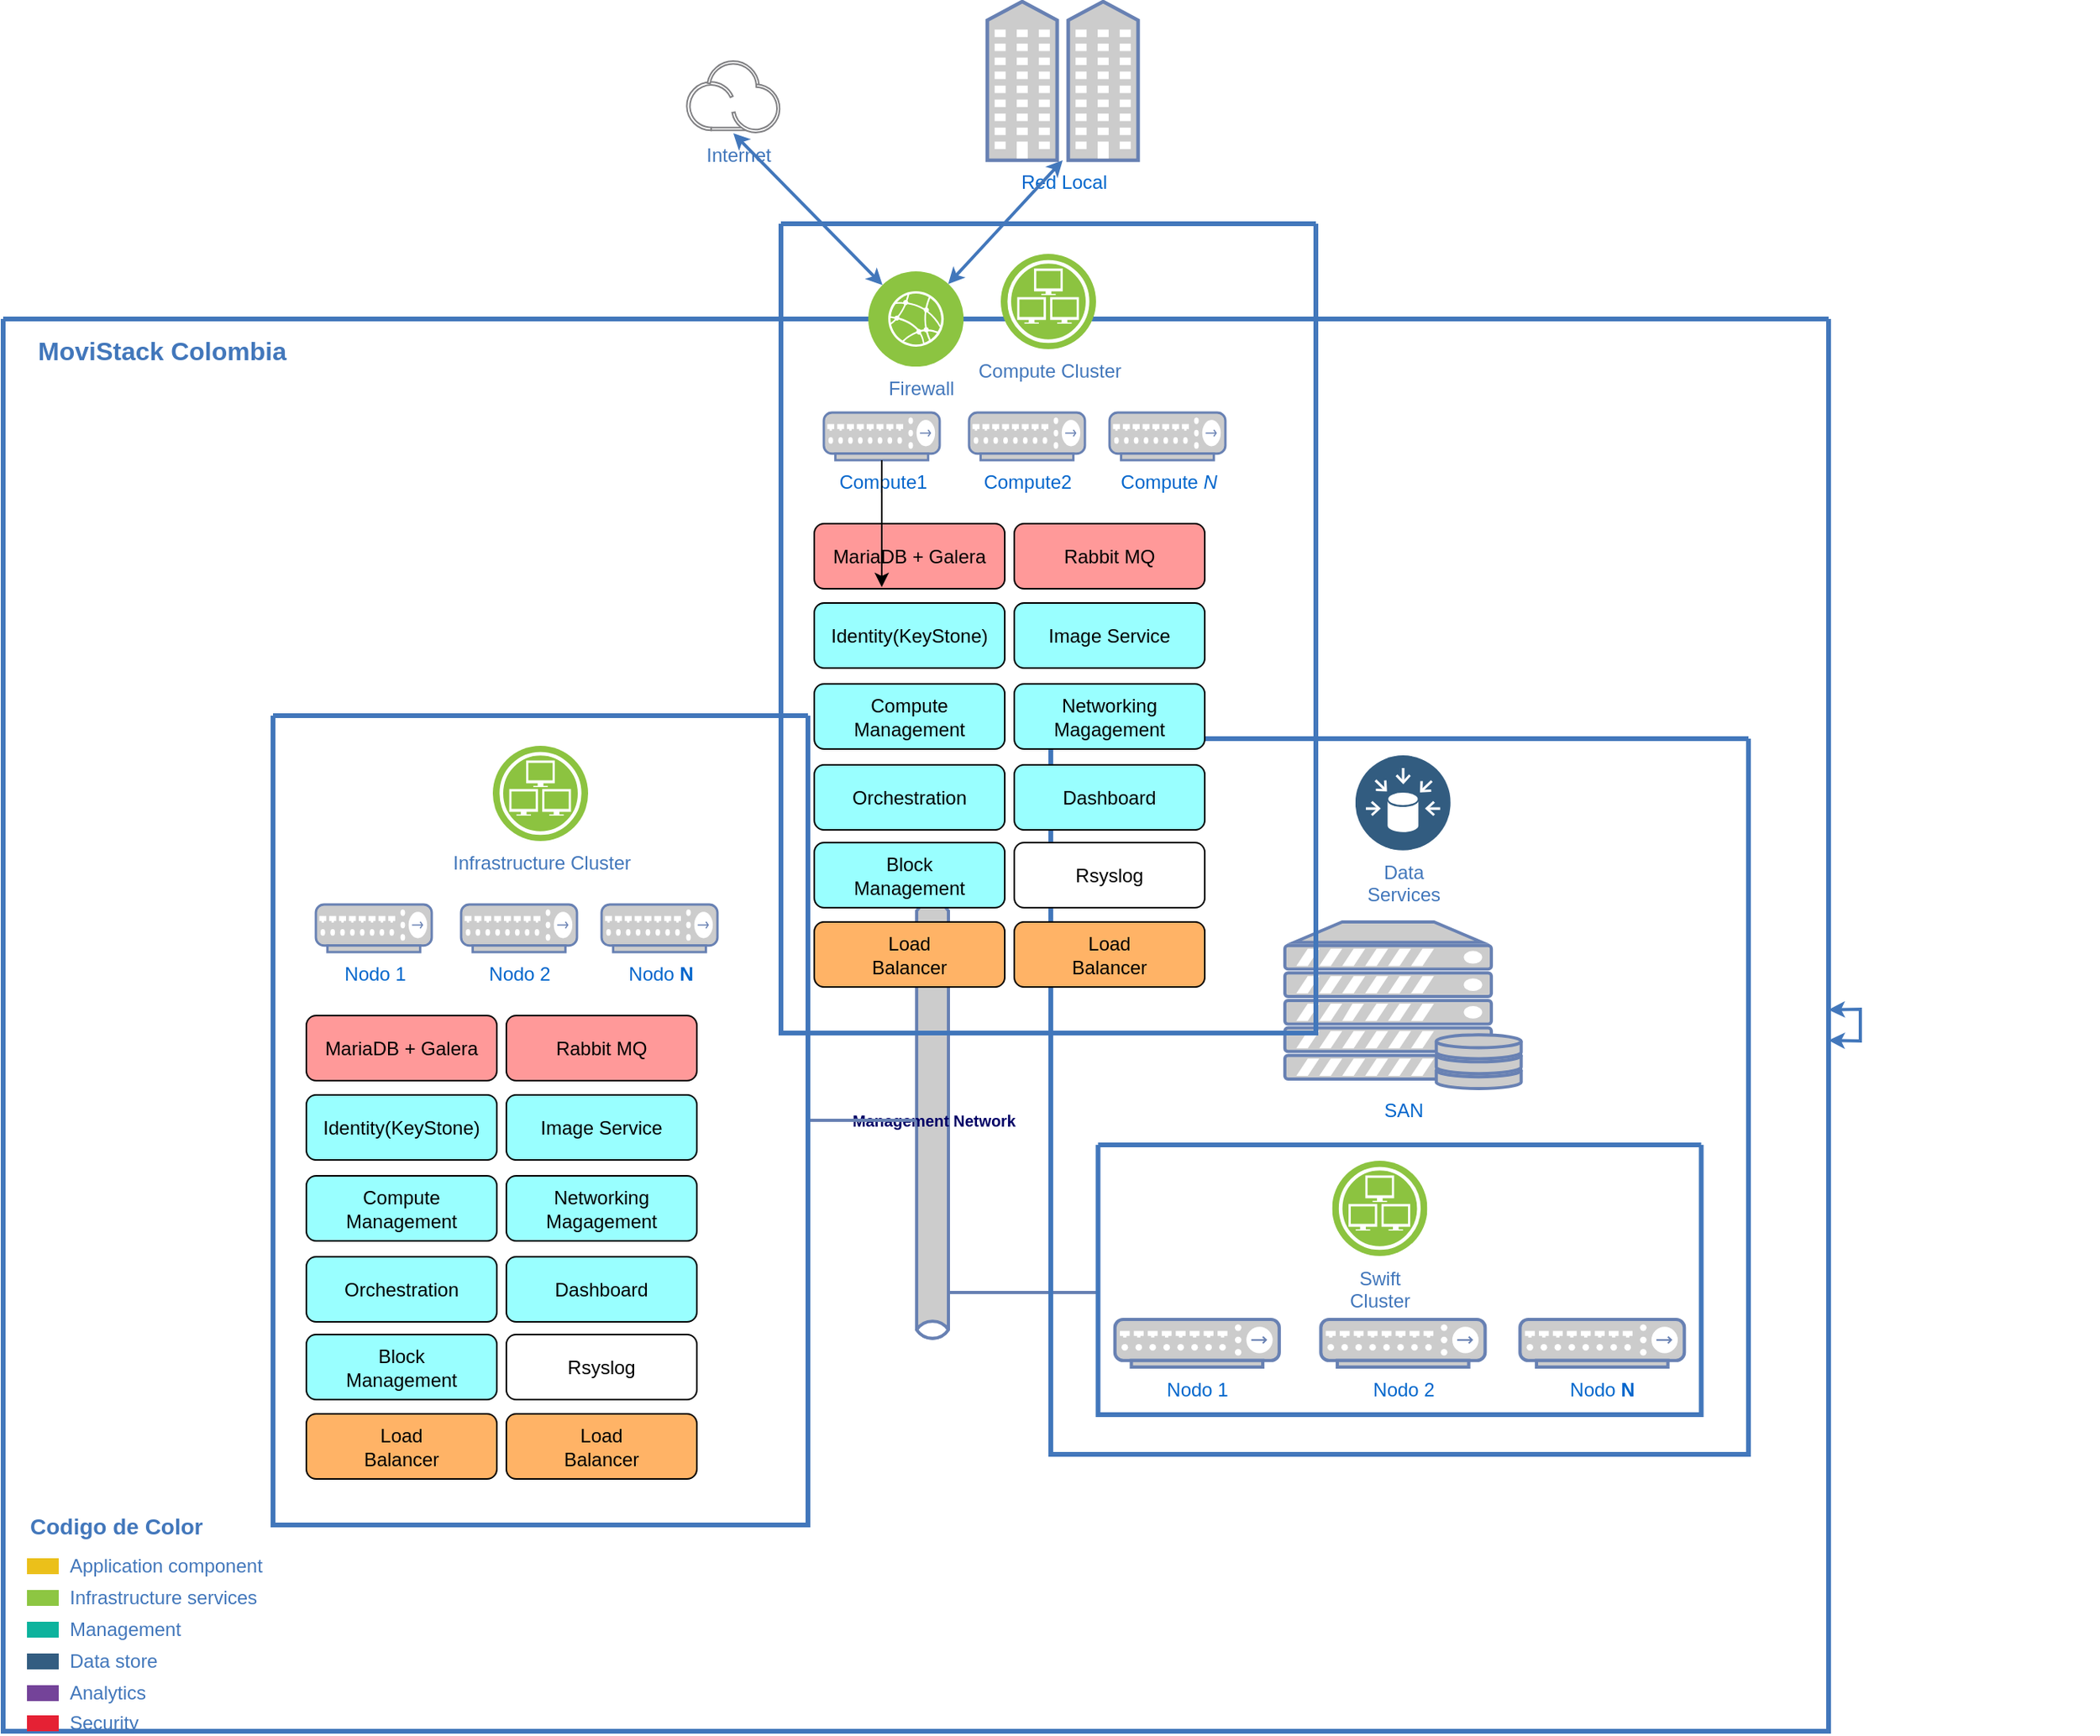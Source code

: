<mxfile version="13.9.2" type="github">
  <diagram id="2f404044-711c-603c-8f00-f6bb4c023d3c" name="Page-1">
    <mxGraphModel dx="1022" dy="1924" grid="1" gridSize="10" guides="1" tooltips="1" connect="1" arrows="1" fold="1" page="1" pageScale="1" pageWidth="827" pageHeight="1169" background="#ffffff" math="0" shadow="0">
      <root>
        <mxCell id="0" />
        <mxCell id="1" parent="0" />
        <mxCell id="63" value="d" style="swimlane;shadow=0;strokeColor=#4277BB;fillColor=#ffffff;fontColor=none;align=right;startSize=0;collapsible=0;noLabel=1;strokeWidth=3;" parent="1" vertex="1">
          <mxGeometry x="20" y="-670" width="1150" height="890" as="geometry" />
        </mxCell>
        <mxCell id="107" value="&lt;div&gt;MoviStack Colombia&lt;br&gt;&lt;/div&gt;" style="text;html=1;align=left;verticalAlign=middle;fontColor=#4277BB;shadow=0;dashed=0;strokeColor=none;fillColor=none;labelBackgroundColor=none;fontStyle=1;fontSize=16;spacingLeft=5;" parent="63" vertex="1">
          <mxGeometry x="15" y="10" width="150" height="20" as="geometry" />
        </mxCell>
        <mxCell id="109" value="Application component" style="rounded=0;html=1;shadow=0;labelBackgroundColor=none;strokeColor=none;strokeWidth=2;fillColor=#EBC01A;gradientColor=none;fontSize=12;fontColor=#4277BB;align=left;labelPosition=right;verticalLabelPosition=middle;verticalAlign=middle;spacingLeft=5;" parent="63" vertex="1">
          <mxGeometry x="15" y="781" width="20" height="10" as="geometry" />
        </mxCell>
        <mxCell id="110" value="Infrastructure services" style="rounded=0;html=1;shadow=0;labelBackgroundColor=none;strokeColor=none;strokeWidth=2;fillColor=#8DC642;gradientColor=none;fontSize=12;fontColor=#4277BB;align=left;labelPosition=right;verticalLabelPosition=middle;verticalAlign=middle;spacingLeft=5;" parent="63" vertex="1">
          <mxGeometry x="15" y="801" width="20" height="10" as="geometry" />
        </mxCell>
        <mxCell id="111" value="Management" style="rounded=0;html=1;shadow=0;labelBackgroundColor=none;strokeColor=none;strokeWidth=2;fillColor=#0DB39D;gradientColor=none;fontSize=12;fontColor=#4277BB;align=left;labelPosition=right;verticalLabelPosition=middle;verticalAlign=middle;spacingLeft=5;" parent="63" vertex="1">
          <mxGeometry x="15" y="821" width="20" height="10" as="geometry" />
        </mxCell>
        <mxCell id="112" value="Data store" style="rounded=0;html=1;shadow=0;labelBackgroundColor=none;strokeColor=none;strokeWidth=2;fillColor=#335D81;gradientColor=none;fontSize=12;fontColor=#4277BB;align=left;labelPosition=right;verticalLabelPosition=middle;verticalAlign=middle;spacingLeft=5;" parent="63" vertex="1">
          <mxGeometry x="15" y="841" width="20" height="10" as="geometry" />
        </mxCell>
        <mxCell id="113" value="Analytics" style="rounded=0;html=1;shadow=0;labelBackgroundColor=none;strokeColor=none;strokeWidth=2;fillColor=#744399;gradientColor=none;fontSize=12;fontColor=#4277BB;align=left;labelPosition=right;verticalLabelPosition=middle;verticalAlign=middle;spacingLeft=5;" parent="63" vertex="1">
          <mxGeometry x="15" y="861" width="20" height="10" as="geometry" />
        </mxCell>
        <mxCell id="115" value="Security" style="rounded=0;html=1;shadow=0;labelBackgroundColor=none;strokeColor=none;strokeWidth=2;fillColor=#E52134;gradientColor=none;fontSize=12;fontColor=#4277BB;align=left;labelPosition=right;verticalLabelPosition=middle;verticalAlign=middle;spacingLeft=5;" parent="63" vertex="1">
          <mxGeometry x="15" y="880" width="20" height="10" as="geometry" />
        </mxCell>
        <mxCell id="117" value="Codigo de Color" style="text;html=1;align=left;verticalAlign=middle;fontColor=#4277BB;shadow=0;dashed=0;strokeColor=none;fillColor=none;labelBackgroundColor=none;fontStyle=1;fontSize=14;spacingLeft=0;" parent="63" vertex="1">
          <mxGeometry x="15" y="751" width="150" height="20" as="geometry" />
        </mxCell>
        <mxCell id="185" style="edgeStyle=orthogonalEdgeStyle;rounded=0;html=1;exitX=0.75;exitY=0;entryX=0.75;entryY=0;labelBackgroundColor=#ffffff;startArrow=classic;startFill=1;startSize=4;endSize=4;jettySize=auto;orthogonalLoop=1;strokeColor=#EDC11C;strokeWidth=2;fontSize=12;fontColor=#4277BB;" parent="63" edge="1">
          <mxGeometry relative="1" as="geometry">
            <mxPoint x="88.416" y="193.167" as="sourcePoint" />
            <mxPoint x="88.416" y="193.167" as="targetPoint" />
          </mxGeometry>
        </mxCell>
        <mxCell id="r0c3RGa3e9_HJlfcR4p_-210" value="&lt;h5&gt;&lt;font color=&quot;#000066&quot;&gt;Management Network&lt;/font&gt;&lt;/h5&gt;" style="html=1;fillColor=#CCCCCC;strokeColor=#6881B3;gradientColor=none;gradientDirection=north;strokeWidth=2;shape=mxgraph.networks.bus;gradientColor=none;gradientDirection=north;fontColor=#ffffff;perimeter=backbonePerimeter;backboneSize=20;direction=south;" parent="63" vertex="1">
          <mxGeometry x="530" y="365" width="111" height="280" as="geometry" />
        </mxCell>
        <mxCell id="r0c3RGa3e9_HJlfcR4p_-213" value="" style="strokeColor=#6881B3;edgeStyle=none;rounded=0;endArrow=none;html=1;strokeWidth=2;exitX=0.001;exitY=0.547;exitDx=0;exitDy=0;exitPerimeter=0;" parent="63" source="cRJQLeUhSExgf8Py-p7z-227" target="r0c3RGa3e9_HJlfcR4p_-210" edge="1">
          <mxGeometry relative="1" as="geometry">
            <mxPoint x="917" y="763" as="sourcePoint" />
          </mxGeometry>
        </mxCell>
        <mxCell id="r0c3RGa3e9_HJlfcR4p_-215" value="" style="strokeColor=#6881B3;edgeStyle=none;rounded=0;endArrow=none;html=1;strokeWidth=2;" parent="63" source="174" target="r0c3RGa3e9_HJlfcR4p_-210" edge="1">
          <mxGeometry relative="1" as="geometry">
            <mxPoint x="700" y="560" as="sourcePoint" />
          </mxGeometry>
        </mxCell>
        <mxCell id="174" value="" style="swimlane;shadow=0;labelBackgroundColor=#007FFF;strokeColor=#4277BB;fillColor=none;gradientColor=none;fontColor=#000000;align=right;collapsible=0;startSize=0;strokeWidth=3;" parent="63" vertex="1">
          <mxGeometry x="170" y="250" width="337" height="510" as="geometry" />
        </mxCell>
        <mxCell id="176" value="Infrastructure Cluster" style="aspect=fixed;perimeter=ellipsePerimeter;html=1;align=center;shadow=0;dashed=0;image;image=img/lib/ibm/infrastructure/infrastructure_services.svg;labelBackgroundColor=none;strokeColor=#4277BB;strokeWidth=2;fillColor=none;gradientColor=none;fontSize=12;fontColor=#4277BB;" parent="174" vertex="1">
          <mxGeometry x="138.5" y="19" width="60" height="60" as="geometry" />
        </mxCell>
        <mxCell id="r0c3RGa3e9_HJlfcR4p_-209" value="Nodo 1" style="fontColor=#0066CC;verticalAlign=top;verticalLabelPosition=bottom;labelPosition=center;align=center;html=1;outlineConnect=0;fillColor=#CCCCCC;strokeColor=#6881B3;gradientColor=none;gradientDirection=north;strokeWidth=2;shape=mxgraph.networks.hub;" parent="174" vertex="1">
          <mxGeometry x="27" y="119" width="73" height="30" as="geometry" />
        </mxCell>
        <mxCell id="r0c3RGa3e9_HJlfcR4p_-224" value="Nodo &lt;b&gt;N&lt;/b&gt;" style="fontColor=#0066CC;verticalAlign=top;verticalLabelPosition=bottom;labelPosition=center;align=center;html=1;outlineConnect=0;fillColor=#CCCCCC;strokeColor=#6881B3;gradientColor=none;gradientDirection=north;strokeWidth=2;shape=mxgraph.networks.hub;" parent="174" vertex="1">
          <mxGeometry x="207" y="119" width="73" height="30" as="geometry" />
        </mxCell>
        <mxCell id="r0c3RGa3e9_HJlfcR4p_-223" value="&lt;div&gt;Nodo 2&lt;/div&gt;&lt;div&gt;&lt;br&gt;&lt;/div&gt;" style="fontColor=#0066CC;verticalAlign=top;verticalLabelPosition=bottom;labelPosition=center;align=center;html=1;outlineConnect=0;fillColor=#CCCCCC;strokeColor=#6881B3;gradientColor=none;gradientDirection=north;strokeWidth=2;shape=mxgraph.networks.hub;" parent="174" vertex="1">
          <mxGeometry x="118.5" y="119" width="73" height="30" as="geometry" />
        </mxCell>
        <mxCell id="cRJQLeUhSExgf8Py-p7z-193" value="MariaDB + Galera" style="shape=ext;rounded=1;html=1;whiteSpace=wrap;fillColor=#FF9999;" parent="174" vertex="1">
          <mxGeometry x="21" y="189" width="120" height="41" as="geometry" />
        </mxCell>
        <mxCell id="cRJQLeUhSExgf8Py-p7z-194" value="Rabbit MQ" style="shape=ext;rounded=1;html=1;whiteSpace=wrap;fillColor=#FF9999;" parent="174" vertex="1">
          <mxGeometry x="147" y="189" width="120" height="41" as="geometry" />
        </mxCell>
        <mxCell id="cRJQLeUhSExgf8Py-p7z-195" value="Image Service" style="shape=ext;rounded=1;html=1;whiteSpace=wrap;fillColor=#99FFFF;" parent="174" vertex="1">
          <mxGeometry x="147" y="239" width="120" height="41" as="geometry" />
        </mxCell>
        <mxCell id="cRJQLeUhSExgf8Py-p7z-196" value="Identity(KeyStone)" style="shape=ext;rounded=1;html=1;whiteSpace=wrap;fillColor=#99FFFF;" parent="174" vertex="1">
          <mxGeometry x="21" y="239" width="120" height="41" as="geometry" />
        </mxCell>
        <mxCell id="cRJQLeUhSExgf8Py-p7z-197" value="Compute Management" style="shape=ext;rounded=1;html=1;whiteSpace=wrap;fillColor=#99FFFF;" parent="174" vertex="1">
          <mxGeometry x="21" y="290" width="120" height="41" as="geometry" />
        </mxCell>
        <mxCell id="cRJQLeUhSExgf8Py-p7z-198" value="&lt;div&gt;Networking&lt;/div&gt;&lt;div&gt;Magagement&lt;br&gt;&lt;/div&gt;" style="shape=ext;rounded=1;html=1;whiteSpace=wrap;fillColor=#99FFFF;" parent="174" vertex="1">
          <mxGeometry x="147" y="290" width="120" height="41" as="geometry" />
        </mxCell>
        <mxCell id="cRJQLeUhSExgf8Py-p7z-199" value="Orchestration" style="shape=ext;rounded=1;html=1;whiteSpace=wrap;fillColor=#99FFFF;" parent="174" vertex="1">
          <mxGeometry x="21" y="341" width="120" height="41" as="geometry" />
        </mxCell>
        <mxCell id="cRJQLeUhSExgf8Py-p7z-200" value="Dashboard" style="shape=ext;rounded=1;html=1;whiteSpace=wrap;fillColor=#99FFFF;" parent="174" vertex="1">
          <mxGeometry x="147" y="341" width="120" height="41" as="geometry" />
        </mxCell>
        <mxCell id="cRJQLeUhSExgf8Py-p7z-201" value="&lt;div&gt;Block&lt;/div&gt;&lt;div&gt;Management&lt;/div&gt;" style="shape=ext;rounded=1;html=1;whiteSpace=wrap;fillColor=#99FFFF;" parent="174" vertex="1">
          <mxGeometry x="21" y="390" width="120" height="41" as="geometry" />
        </mxCell>
        <mxCell id="cRJQLeUhSExgf8Py-p7z-202" value="Rsyslog" style="shape=ext;rounded=1;html=1;whiteSpace=wrap;" parent="174" vertex="1">
          <mxGeometry x="147" y="390" width="120" height="41" as="geometry" />
        </mxCell>
        <mxCell id="cRJQLeUhSExgf8Py-p7z-203" value="Load&lt;br&gt;Balancer" style="shape=ext;rounded=1;html=1;whiteSpace=wrap;fillColor=#FFB366;" parent="174" vertex="1">
          <mxGeometry x="21" y="440" width="120" height="41" as="geometry" />
        </mxCell>
        <mxCell id="cRJQLeUhSExgf8Py-p7z-205" value="Load&lt;br&gt;Balancer" style="shape=ext;rounded=1;html=1;whiteSpace=wrap;fillColor=#FFB366;" parent="174" vertex="1">
          <mxGeometry x="147" y="440" width="120" height="41" as="geometry" />
        </mxCell>
        <mxCell id="cRJQLeUhSExgf8Py-p7z-232" value="" style="group" parent="63" vertex="1" connectable="0">
          <mxGeometry x="940" y="279" width="380" height="481" as="geometry" />
        </mxCell>
        <mxCell id="cRJQLeUhSExgf8Py-p7z-227" value="" style="swimlane;shadow=0;labelBackgroundColor=#007FFF;strokeColor=#4277BB;fillColor=none;gradientColor=none;fontColor=#000000;align=right;collapsible=0;startSize=0;strokeWidth=3;" parent="cRJQLeUhSExgf8Py-p7z-232" vertex="1">
          <mxGeometry x="-250.229" y="241.5" width="380.0" height="170" as="geometry" />
        </mxCell>
        <mxCell id="cRJQLeUhSExgf8Py-p7z-207" value="Nodo 1" style="fontColor=#0066CC;verticalAlign=top;verticalLabelPosition=bottom;labelPosition=center;align=center;html=1;outlineConnect=0;fillColor=#CCCCCC;strokeColor=#6881B3;gradientColor=none;gradientDirection=north;strokeWidth=2;shape=mxgraph.networks.hub;" parent="cRJQLeUhSExgf8Py-p7z-227" vertex="1">
          <mxGeometry x="10.634" y="110" width="103.507" height="30" as="geometry" />
        </mxCell>
        <mxCell id="cRJQLeUhSExgf8Py-p7z-208" value="&lt;div&gt;Nodo 2&lt;/div&gt;&lt;div&gt;&lt;br&gt;&lt;/div&gt;" style="fontColor=#0066CC;verticalAlign=top;verticalLabelPosition=bottom;labelPosition=center;align=center;html=1;outlineConnect=0;fillColor=#CCCCCC;strokeColor=#6881B3;gradientColor=none;gradientDirection=north;strokeWidth=2;shape=mxgraph.networks.hub;" parent="cRJQLeUhSExgf8Py-p7z-227" vertex="1">
          <mxGeometry x="140.373" y="110" width="103.507" height="30" as="geometry" />
        </mxCell>
        <mxCell id="cRJQLeUhSExgf8Py-p7z-209" value="Nodo &lt;b&gt;N&lt;/b&gt;" style="fontColor=#0066CC;verticalAlign=top;verticalLabelPosition=bottom;labelPosition=center;align=center;html=1;outlineConnect=0;fillColor=#CCCCCC;strokeColor=#6881B3;gradientColor=none;gradientDirection=north;strokeWidth=2;shape=mxgraph.networks.hub;" parent="cRJQLeUhSExgf8Py-p7z-227" vertex="1">
          <mxGeometry x="265.858" y="110" width="103.507" height="30" as="geometry" />
        </mxCell>
        <mxCell id="cRJQLeUhSExgf8Py-p7z-229" value="Swift&lt;br&gt;Cluster" style="aspect=fixed;perimeter=ellipsePerimeter;html=1;align=center;shadow=0;dashed=0;image;image=img/lib/ibm/infrastructure/infrastructure_services.svg;labelBackgroundColor=none;strokeColor=#4277BB;strokeWidth=2;fillColor=none;gradientColor=none;fontSize=12;fontColor=#4277BB;" parent="cRJQLeUhSExgf8Py-p7z-227" vertex="1">
          <mxGeometry x="147.463" y="10" width="60" height="60" as="geometry" />
        </mxCell>
        <mxCell id="cRJQLeUhSExgf8Py-p7z-230" value="" style="swimlane;shadow=0;labelBackgroundColor=#007FFF;strokeColor=#4277BB;fillColor=none;gradientColor=none;fontColor=#000000;align=right;collapsible=0;startSize=0;strokeWidth=3;" parent="63" vertex="1">
          <mxGeometry x="659.995" y="264.5" width="439.552" height="451" as="geometry" />
        </mxCell>
        <mxCell id="cRJQLeUhSExgf8Py-p7z-206" value="SAN" style="fontColor=#0066CC;verticalAlign=top;verticalLabelPosition=bottom;labelPosition=center;align=center;html=1;outlineConnect=0;fillColor=#CCCCCC;strokeColor=#6881B3;gradientColor=none;gradientDirection=north;strokeWidth=2;shape=mxgraph.networks.server_storage;" parent="cRJQLeUhSExgf8Py-p7z-230" vertex="1">
          <mxGeometry x="147.463" y="115.5" width="148.881" height="105" as="geometry" />
        </mxCell>
        <mxCell id="r0c3RGa3e9_HJlfcR4p_-205" value="Data&lt;div&gt;Services&lt;/div&gt;" style="aspect=fixed;perimeter=ellipsePerimeter;html=1;align=center;shadow=0;dashed=0;image;image=img/lib/ibm/data/data_sources.svg;labelBackgroundColor=none;strokeColor=#4277BB;strokeWidth=2;fillColor=none;gradientColor=none;fontSize=12;fontColor=#4277BB;" parent="cRJQLeUhSExgf8Py-p7z-230" vertex="1">
          <mxGeometry x="191.906" y="10.5" width="60" height="60" as="geometry" />
        </mxCell>
        <mxCell id="TJGVynn4FpxAebqBIFAy-192" style="rounded=0;html=1;labelBackgroundColor=#ffffff;startArrow=classic;startFill=1;startSize=4;endSize=4;jettySize=auto;orthogonalLoop=1;strokeColor=#4277BB;strokeWidth=2;fontSize=12;fontColor=#4277BB;" edge="1" parent="1" source="63" target="63">
          <mxGeometry relative="1" as="geometry">
            <mxPoint x="999.87" y="-560" as="sourcePoint" />
            <mxPoint x="1054.999" y="-462.185" as="targetPoint" />
          </mxGeometry>
        </mxCell>
        <mxCell id="160" value="&lt;div&gt;Internet&lt;/div&gt;&lt;div&gt;&lt;br&gt;&lt;/div&gt;" style="aspect=fixed;perimeter=ellipsePerimeter;html=1;align=center;shadow=0;image;image=img/lib/ibm/miscellaneous/ibm_public_cloud.svg;labelBackgroundColor=none;strokeColor=none;strokeWidth=2;fillColor=#808080;gradientColor=none;fontSize=12;fontColor=#4277BB;rounded=0;verticalAlign=top;spacingLeft=5;labelPosition=center;verticalLabelPosition=bottom;" parent="1" vertex="1">
          <mxGeometry x="450" y="-833" width="60" height="46" as="geometry" />
        </mxCell>
        <mxCell id="TJGVynn4FpxAebqBIFAy-191" value="Red Local" style="fontColor=#0066CC;verticalAlign=top;verticalLabelPosition=bottom;labelPosition=center;align=center;html=1;outlineConnect=0;fillColor=#CCCCCC;strokeColor=#6881B3;gradientColor=none;gradientDirection=north;strokeWidth=2;shape=mxgraph.networks.community;" vertex="1" parent="1">
          <mxGeometry x="640" y="-870" width="95" height="100" as="geometry" />
        </mxCell>
        <mxCell id="189" style="rounded=0;html=1;labelBackgroundColor=#ffffff;startArrow=classic;startFill=1;startSize=4;endSize=4;jettySize=auto;orthogonalLoop=1;strokeColor=#4277BB;strokeWidth=2;fontSize=12;fontColor=#4277BB;exitX=0.5;exitY=1;exitDx=0;exitDy=0;" parent="1" target="119" edge="1" source="160">
          <mxGeometry relative="1" as="geometry">
            <mxPoint x="290" y="-450.286" as="sourcePoint" />
          </mxGeometry>
        </mxCell>
        <mxCell id="TJGVynn4FpxAebqBIFAy-193" style="rounded=0;html=1;labelBackgroundColor=#ffffff;startArrow=classic;startFill=1;startSize=4;endSize=4;jettySize=auto;orthogonalLoop=1;strokeColor=#4277BB;strokeWidth=2;fontSize=12;fontColor=#4277BB;exitX=0.5;exitY=1;exitDx=0;exitDy=0;exitPerimeter=0;" edge="1" parent="1" source="TJGVynn4FpxAebqBIFAy-191" target="119">
          <mxGeometry relative="1" as="geometry">
            <mxPoint x="960" y="-530" as="sourcePoint" />
            <mxPoint x="1015.129" y="-432.185" as="targetPoint" />
          </mxGeometry>
        </mxCell>
        <mxCell id="119" value="Firewall" style="aspect=fixed;perimeter=ellipsePerimeter;html=1;align=center;shadow=0;image;image=img/lib/ibm/infrastructure/edge_services.svg;labelBackgroundColor=none;strokeColor=none;strokeWidth=2;fillColor=#808080;gradientColor=none;fontSize=12;fontColor=#4277BB;rounded=0;verticalAlign=top;spacingLeft=5;" parent="1" vertex="1">
          <mxGeometry x="565" y="-700" width="60" height="60" as="geometry" />
        </mxCell>
        <mxCell id="TJGVynn4FpxAebqBIFAy-194" value="" style="swimlane;shadow=0;labelBackgroundColor=#007FFF;strokeColor=#4277BB;fillColor=none;gradientColor=none;fontColor=#000000;align=right;collapsible=0;startSize=0;strokeWidth=3;" vertex="1" parent="1">
          <mxGeometry x="510" y="-730" width="337" height="510" as="geometry" />
        </mxCell>
        <mxCell id="TJGVynn4FpxAebqBIFAy-195" value="Compute Cluster" style="aspect=fixed;perimeter=ellipsePerimeter;html=1;align=center;shadow=0;dashed=0;image;image=img/lib/ibm/infrastructure/infrastructure_services.svg;labelBackgroundColor=none;strokeColor=#4277BB;strokeWidth=2;fillColor=none;gradientColor=none;fontSize=12;fontColor=#4277BB;" vertex="1" parent="TJGVynn4FpxAebqBIFAy-194">
          <mxGeometry x="138.5" y="19" width="60" height="60" as="geometry" />
        </mxCell>
        <mxCell id="TJGVynn4FpxAebqBIFAy-196" value="Compute1" style="fontColor=#0066CC;verticalAlign=top;verticalLabelPosition=bottom;labelPosition=center;align=center;html=1;outlineConnect=0;fillColor=#CCCCCC;strokeColor=#6881B3;gradientColor=none;gradientDirection=north;strokeWidth=2;shape=mxgraph.networks.hub;" vertex="1" parent="TJGVynn4FpxAebqBIFAy-194">
          <mxGeometry x="27" y="119" width="73" height="30" as="geometry" />
        </mxCell>
        <mxCell id="TJGVynn4FpxAebqBIFAy-197" value="Compute &lt;i&gt;N&lt;/i&gt;" style="fontColor=#0066CC;verticalAlign=top;verticalLabelPosition=bottom;labelPosition=center;align=center;html=1;outlineConnect=0;fillColor=#CCCCCC;strokeColor=#6881B3;gradientColor=none;gradientDirection=north;strokeWidth=2;shape=mxgraph.networks.hub;" vertex="1" parent="TJGVynn4FpxAebqBIFAy-194">
          <mxGeometry x="207" y="119" width="73" height="30" as="geometry" />
        </mxCell>
        <mxCell id="TJGVynn4FpxAebqBIFAy-198" value="Compute2" style="fontColor=#0066CC;verticalAlign=top;verticalLabelPosition=bottom;labelPosition=center;align=center;html=1;outlineConnect=0;fillColor=#CCCCCC;strokeColor=#6881B3;gradientColor=none;gradientDirection=north;strokeWidth=2;shape=mxgraph.networks.hub;" vertex="1" parent="TJGVynn4FpxAebqBIFAy-194">
          <mxGeometry x="118.5" y="119" width="73" height="30" as="geometry" />
        </mxCell>
        <mxCell id="TJGVynn4FpxAebqBIFAy-199" value="MariaDB + Galera" style="shape=ext;rounded=1;html=1;whiteSpace=wrap;fillColor=#FF9999;" vertex="1" parent="TJGVynn4FpxAebqBIFAy-194">
          <mxGeometry x="21" y="189" width="120" height="41" as="geometry" />
        </mxCell>
        <mxCell id="TJGVynn4FpxAebqBIFAy-200" value="Rabbit MQ" style="shape=ext;rounded=1;html=1;whiteSpace=wrap;fillColor=#FF9999;" vertex="1" parent="TJGVynn4FpxAebqBIFAy-194">
          <mxGeometry x="147" y="189" width="120" height="41" as="geometry" />
        </mxCell>
        <mxCell id="TJGVynn4FpxAebqBIFAy-201" value="Image Service" style="shape=ext;rounded=1;html=1;whiteSpace=wrap;fillColor=#99FFFF;" vertex="1" parent="TJGVynn4FpxAebqBIFAy-194">
          <mxGeometry x="147" y="239" width="120" height="41" as="geometry" />
        </mxCell>
        <mxCell id="TJGVynn4FpxAebqBIFAy-202" value="Identity(KeyStone)" style="shape=ext;rounded=1;html=1;whiteSpace=wrap;fillColor=#99FFFF;" vertex="1" parent="TJGVynn4FpxAebqBIFAy-194">
          <mxGeometry x="21" y="239" width="120" height="41" as="geometry" />
        </mxCell>
        <mxCell id="TJGVynn4FpxAebqBIFAy-203" value="Compute Management" style="shape=ext;rounded=1;html=1;whiteSpace=wrap;fillColor=#99FFFF;" vertex="1" parent="TJGVynn4FpxAebqBIFAy-194">
          <mxGeometry x="21" y="290" width="120" height="41" as="geometry" />
        </mxCell>
        <mxCell id="TJGVynn4FpxAebqBIFAy-204" value="&lt;div&gt;Networking&lt;/div&gt;&lt;div&gt;Magagement&lt;br&gt;&lt;/div&gt;" style="shape=ext;rounded=1;html=1;whiteSpace=wrap;fillColor=#99FFFF;" vertex="1" parent="TJGVynn4FpxAebqBIFAy-194">
          <mxGeometry x="147" y="290" width="120" height="41" as="geometry" />
        </mxCell>
        <mxCell id="TJGVynn4FpxAebqBIFAy-205" value="Orchestration" style="shape=ext;rounded=1;html=1;whiteSpace=wrap;fillColor=#99FFFF;" vertex="1" parent="TJGVynn4FpxAebqBIFAy-194">
          <mxGeometry x="21" y="341" width="120" height="41" as="geometry" />
        </mxCell>
        <mxCell id="TJGVynn4FpxAebqBIFAy-206" value="Dashboard" style="shape=ext;rounded=1;html=1;whiteSpace=wrap;fillColor=#99FFFF;" vertex="1" parent="TJGVynn4FpxAebqBIFAy-194">
          <mxGeometry x="147" y="341" width="120" height="41" as="geometry" />
        </mxCell>
        <mxCell id="TJGVynn4FpxAebqBIFAy-207" value="&lt;div&gt;Block&lt;/div&gt;&lt;div&gt;Management&lt;/div&gt;" style="shape=ext;rounded=1;html=1;whiteSpace=wrap;fillColor=#99FFFF;" vertex="1" parent="TJGVynn4FpxAebqBIFAy-194">
          <mxGeometry x="21" y="390" width="120" height="41" as="geometry" />
        </mxCell>
        <mxCell id="TJGVynn4FpxAebqBIFAy-208" value="Rsyslog" style="shape=ext;rounded=1;html=1;whiteSpace=wrap;" vertex="1" parent="TJGVynn4FpxAebqBIFAy-194">
          <mxGeometry x="147" y="390" width="120" height="41" as="geometry" />
        </mxCell>
        <mxCell id="TJGVynn4FpxAebqBIFAy-209" value="Load&lt;br&gt;Balancer" style="shape=ext;rounded=1;html=1;whiteSpace=wrap;fillColor=#FFB366;" vertex="1" parent="TJGVynn4FpxAebqBIFAy-194">
          <mxGeometry x="21" y="440" width="120" height="41" as="geometry" />
        </mxCell>
        <mxCell id="TJGVynn4FpxAebqBIFAy-210" value="Load&lt;br&gt;Balancer" style="shape=ext;rounded=1;html=1;whiteSpace=wrap;fillColor=#FFB366;" vertex="1" parent="TJGVynn4FpxAebqBIFAy-194">
          <mxGeometry x="147" y="440" width="120" height="41" as="geometry" />
        </mxCell>
        <mxCell id="TJGVynn4FpxAebqBIFAy-212" value="" style="edgeStyle=none;rounded=0;orthogonalLoop=1;jettySize=auto;html=1;" edge="1" parent="1" source="TJGVynn4FpxAebqBIFAy-196">
          <mxGeometry relative="1" as="geometry">
            <mxPoint x="573.5" y="-501" as="targetPoint" />
          </mxGeometry>
        </mxCell>
      </root>
    </mxGraphModel>
  </diagram>
</mxfile>
